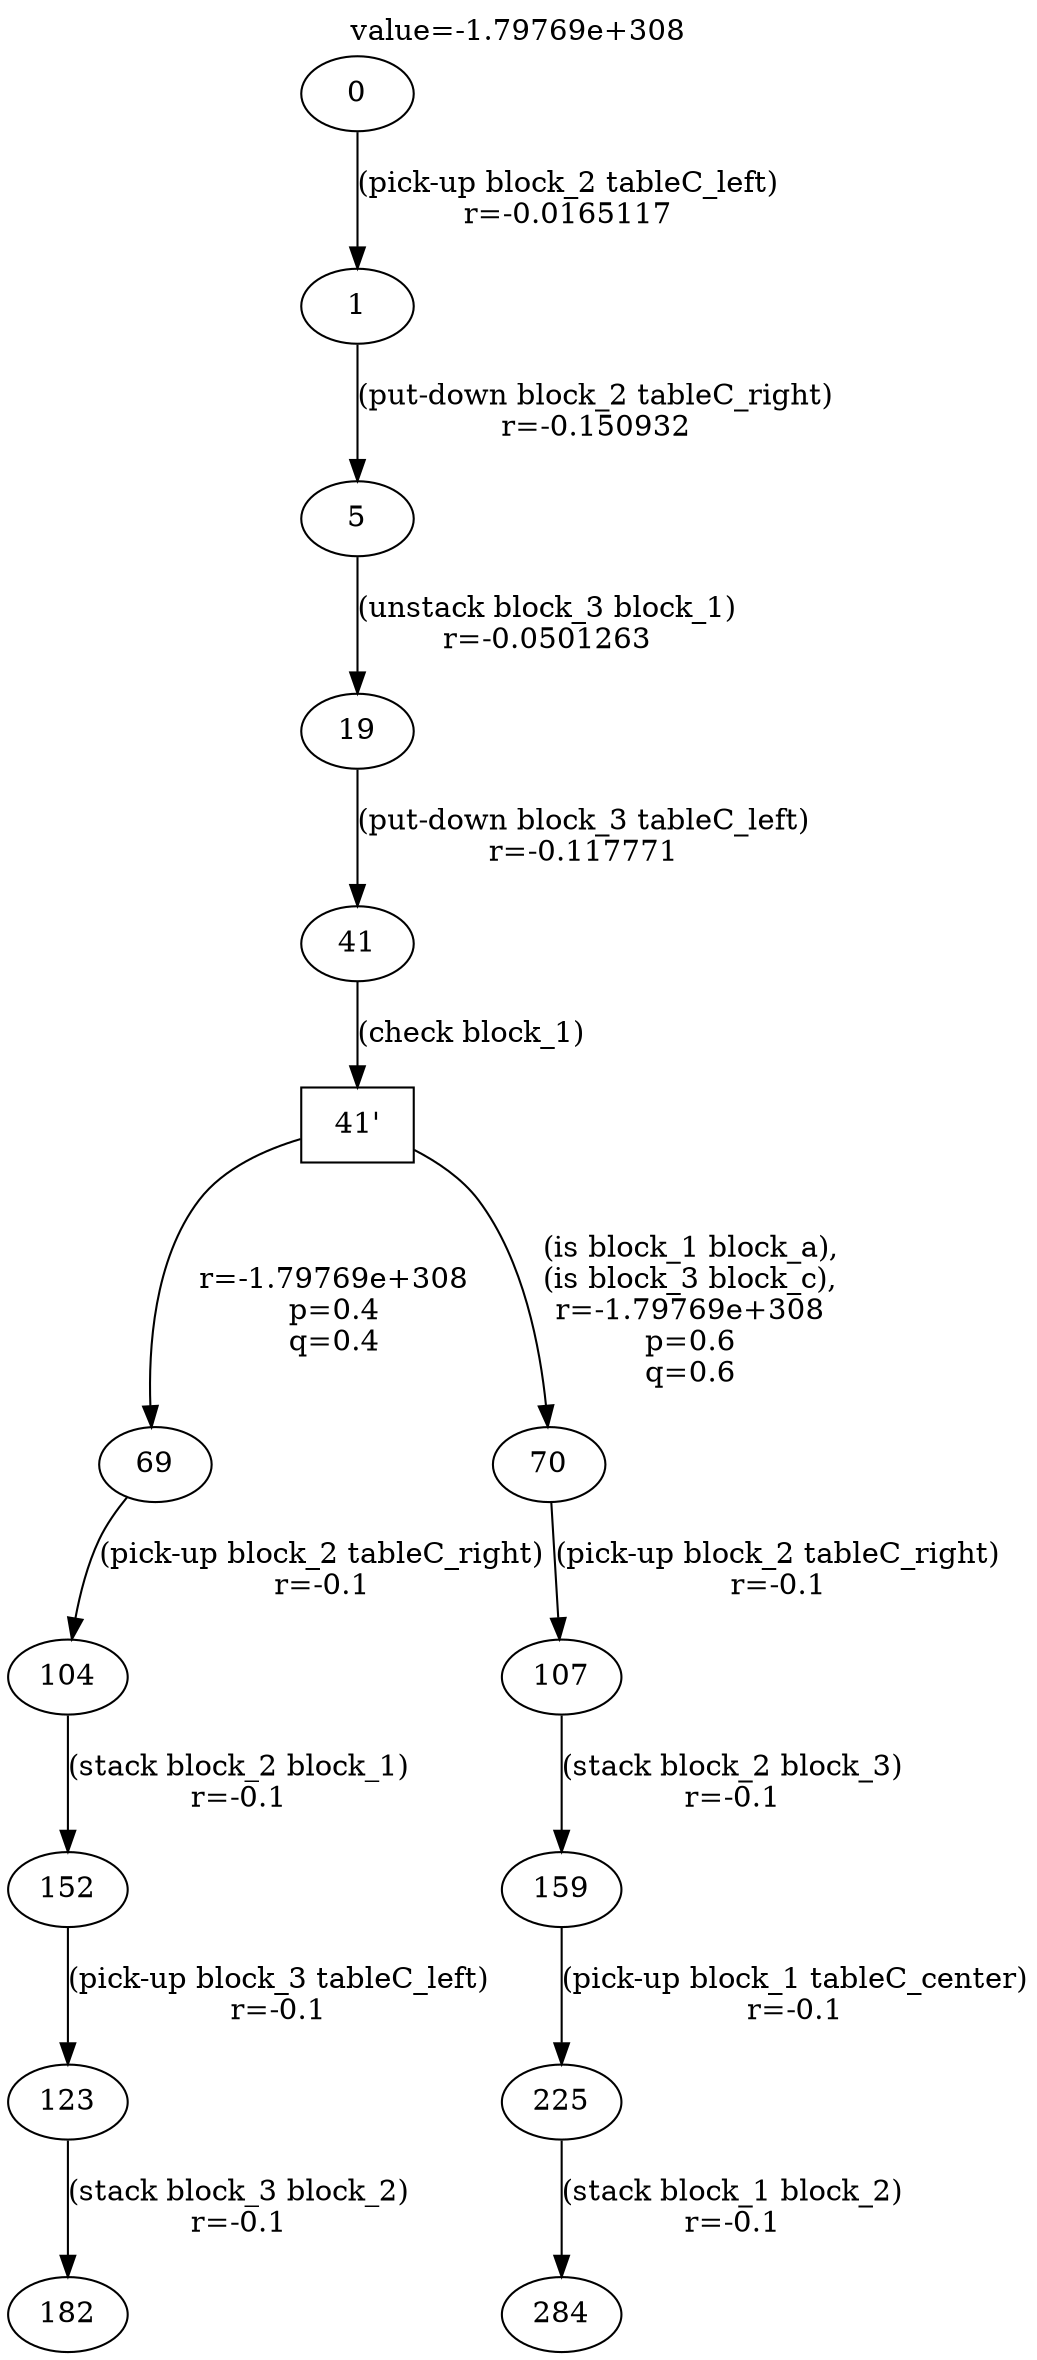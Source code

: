 digraph g{
label="value=-1.79769e+308"
labelloc=top
0->1 [ label="(pick-up block_2 tableC_left)
r=-0.0165117" ];
1->5 [ label="(put-down block_2 tableC_right)
r=-0.150932" ];
5->19 [ label="(unstack block_3 block_1)
r=-0.0501263" ];
19->41 [ label="(put-down block_3 tableC_left)
r=-0.117771" ];
"41'" [ shape=box ] ;
41->"41'" [ label="(check block_1)" ];
"41'"->69 [ label="
r=-1.79769e+308
p=0.4
q=0.4" ];
69->104 [ label="(pick-up block_2 tableC_right)
r=-0.1" ];
104->152 [ label="(stack block_2 block_1)
r=-0.1" ];
152->123 [ label="(pick-up block_3 tableC_left)
r=-0.1" ];
123->182 [ label="(stack block_3 block_2)
r=-0.1" ];
"41'"->70 [ label="
(is block_1 block_a),
(is block_3 block_c),
r=-1.79769e+308
p=0.6
q=0.6" ];
70->107 [ label="(pick-up block_2 tableC_right)
r=-0.1" ];
107->159 [ label="(stack block_2 block_3)
r=-0.1" ];
159->225 [ label="(pick-up block_1 tableC_center)
r=-0.1" ];
225->284 [ label="(stack block_1 block_2)
r=-0.1" ];
}
